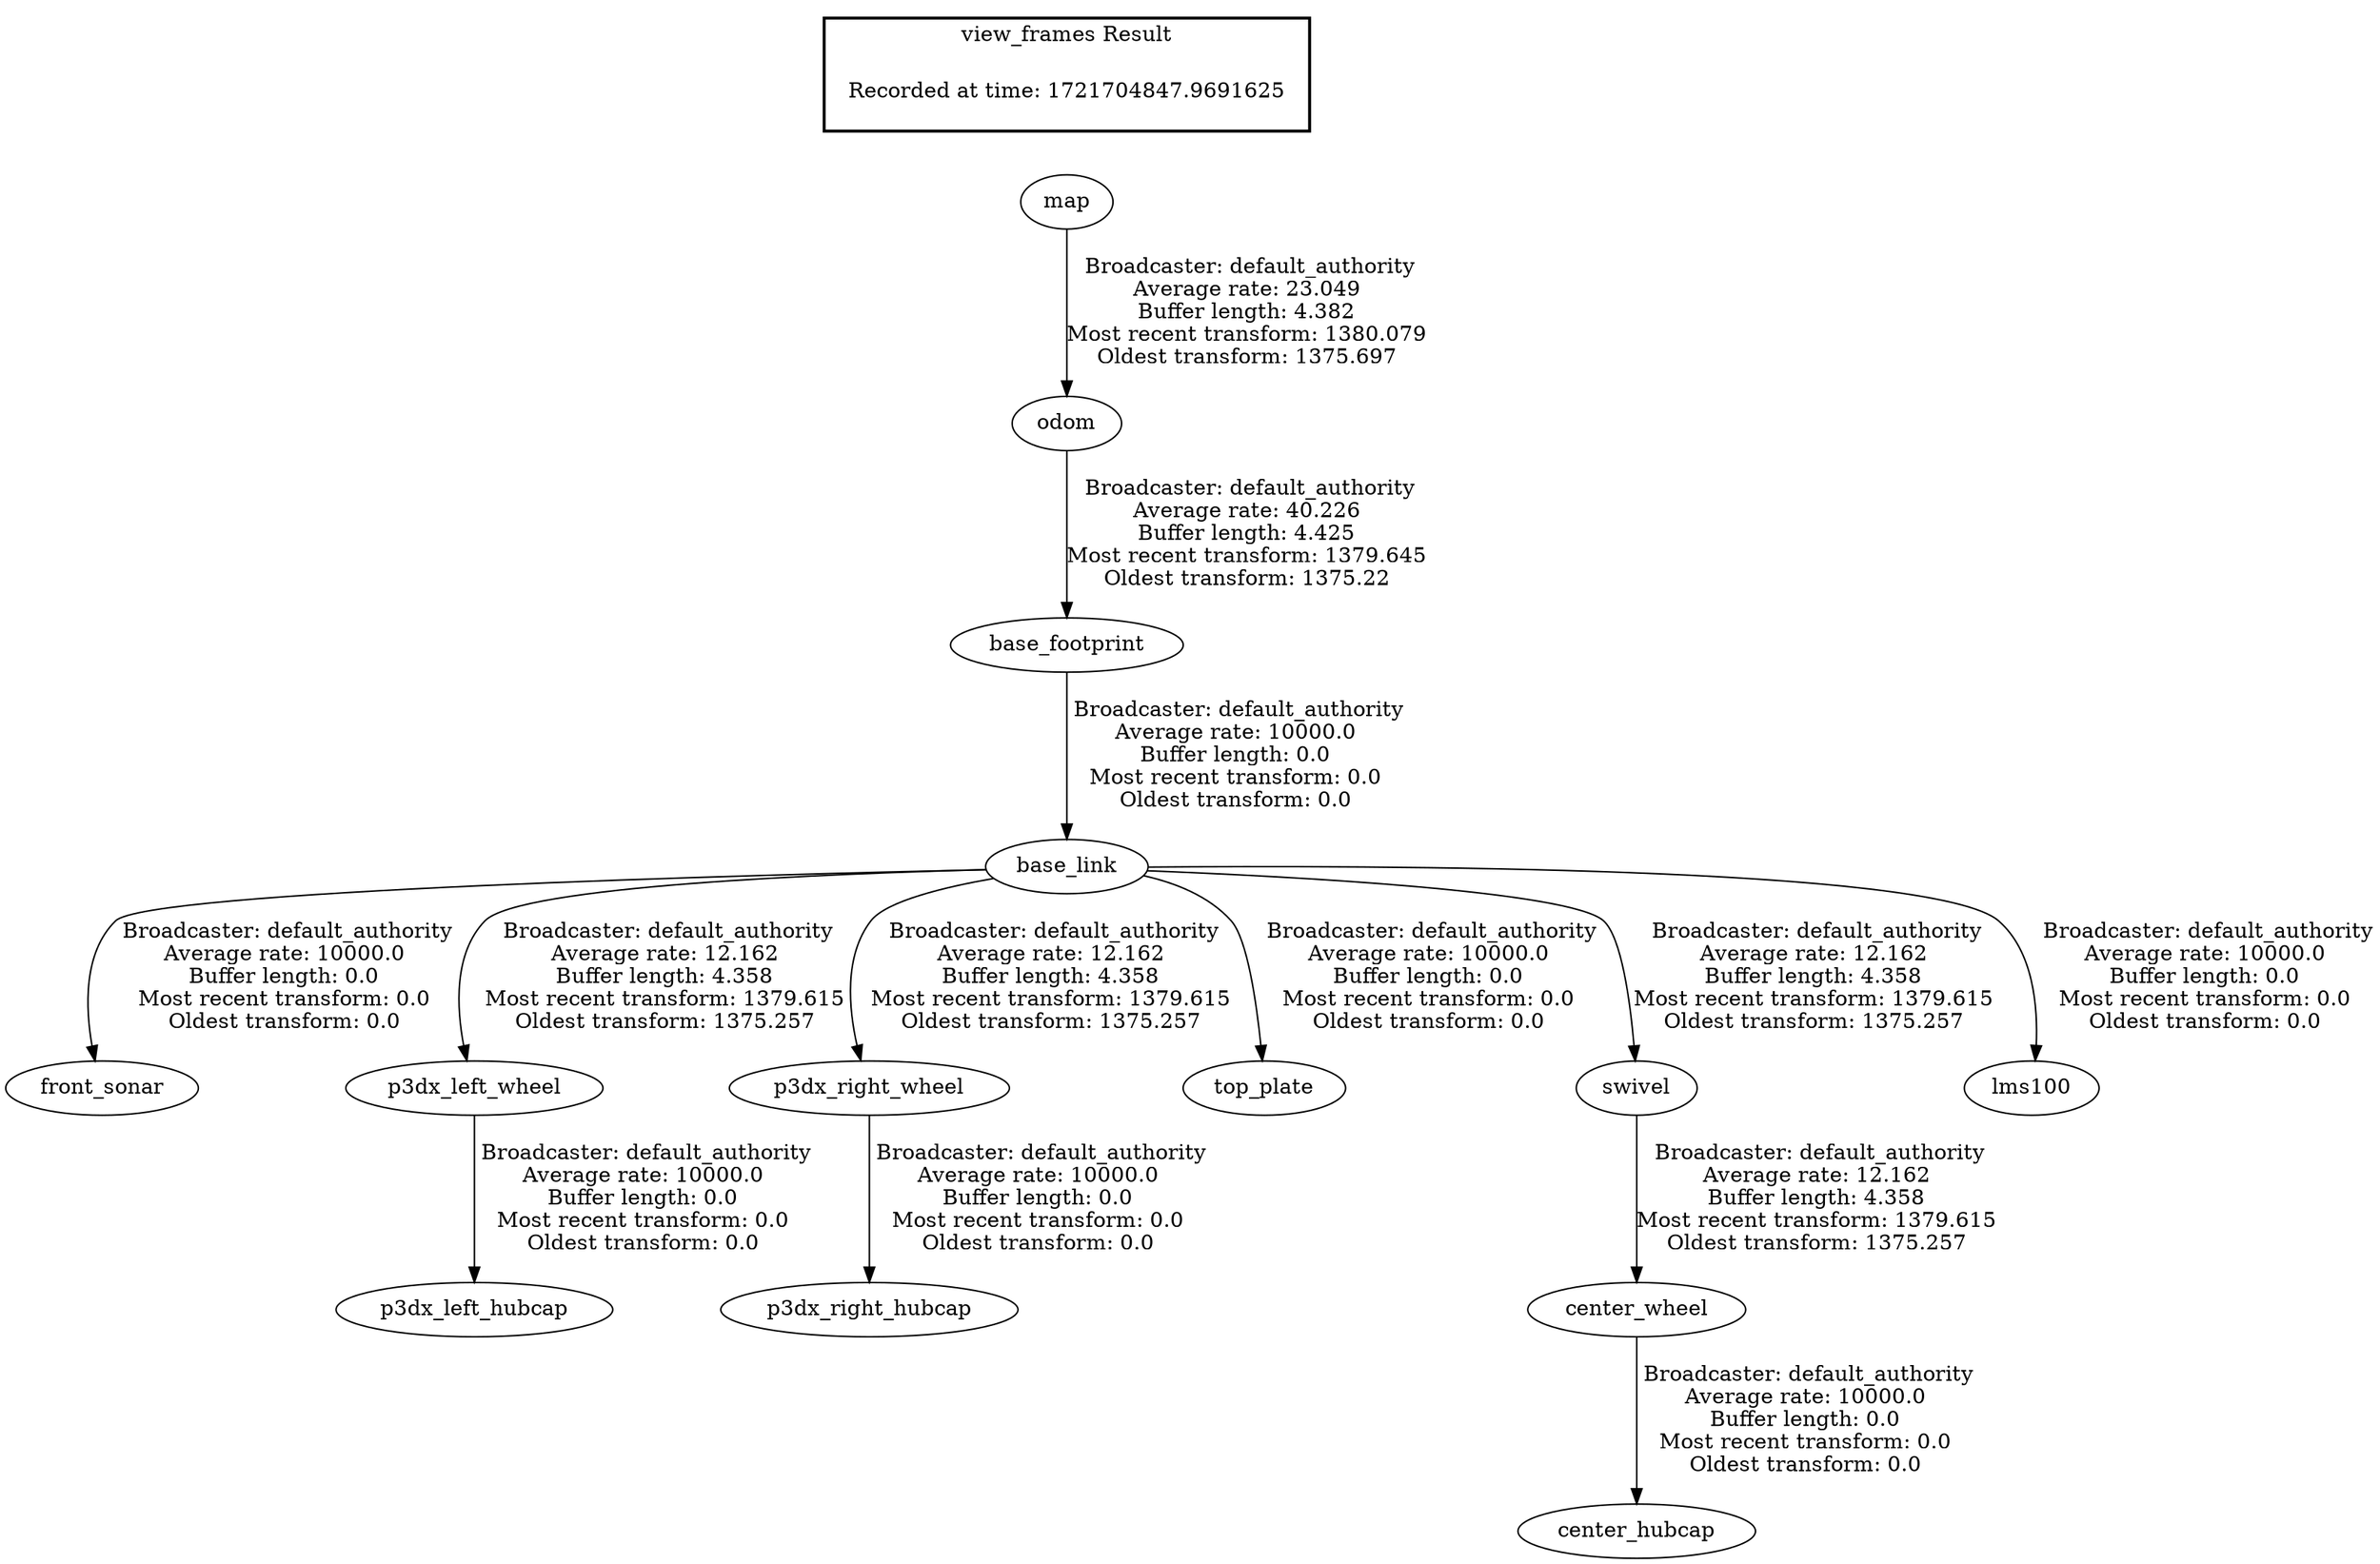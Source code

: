 digraph G {
"odom" -> "base_footprint"[label=" Broadcaster: default_authority\nAverage rate: 40.226\nBuffer length: 4.425\nMost recent transform: 1379.645\nOldest transform: 1375.22\n"];
"map" -> "odom"[label=" Broadcaster: default_authority\nAverage rate: 23.049\nBuffer length: 4.382\nMost recent transform: 1380.079\nOldest transform: 1375.697\n"];
"base_footprint" -> "base_link"[label=" Broadcaster: default_authority\nAverage rate: 10000.0\nBuffer length: 0.0\nMost recent transform: 0.0\nOldest transform: 0.0\n"];
"base_link" -> "front_sonar"[label=" Broadcaster: default_authority\nAverage rate: 10000.0\nBuffer length: 0.0\nMost recent transform: 0.0\nOldest transform: 0.0\n"];
"p3dx_left_wheel" -> "p3dx_left_hubcap"[label=" Broadcaster: default_authority\nAverage rate: 10000.0\nBuffer length: 0.0\nMost recent transform: 0.0\nOldest transform: 0.0\n"];
"base_link" -> "p3dx_left_wheel"[label=" Broadcaster: default_authority\nAverage rate: 12.162\nBuffer length: 4.358\nMost recent transform: 1379.615\nOldest transform: 1375.257\n"];
"p3dx_right_wheel" -> "p3dx_right_hubcap"[label=" Broadcaster: default_authority\nAverage rate: 10000.0\nBuffer length: 0.0\nMost recent transform: 0.0\nOldest transform: 0.0\n"];
"base_link" -> "p3dx_right_wheel"[label=" Broadcaster: default_authority\nAverage rate: 12.162\nBuffer length: 4.358\nMost recent transform: 1379.615\nOldest transform: 1375.257\n"];
"base_link" -> "top_plate"[label=" Broadcaster: default_authority\nAverage rate: 10000.0\nBuffer length: 0.0\nMost recent transform: 0.0\nOldest transform: 0.0\n"];
"center_wheel" -> "center_hubcap"[label=" Broadcaster: default_authority\nAverage rate: 10000.0\nBuffer length: 0.0\nMost recent transform: 0.0\nOldest transform: 0.0\n"];
"swivel" -> "center_wheel"[label=" Broadcaster: default_authority\nAverage rate: 12.162\nBuffer length: 4.358\nMost recent transform: 1379.615\nOldest transform: 1375.257\n"];
"base_link" -> "lms100"[label=" Broadcaster: default_authority\nAverage rate: 10000.0\nBuffer length: 0.0\nMost recent transform: 0.0\nOldest transform: 0.0\n"];
"base_link" -> "swivel"[label=" Broadcaster: default_authority\nAverage rate: 12.162\nBuffer length: 4.358\nMost recent transform: 1379.615\nOldest transform: 1375.257\n"];
edge [style=invis];
 subgraph cluster_legend { style=bold; color=black; label ="view_frames Result";
"Recorded at time: 1721704847.9691625"[ shape=plaintext ] ;
}->"map";
}